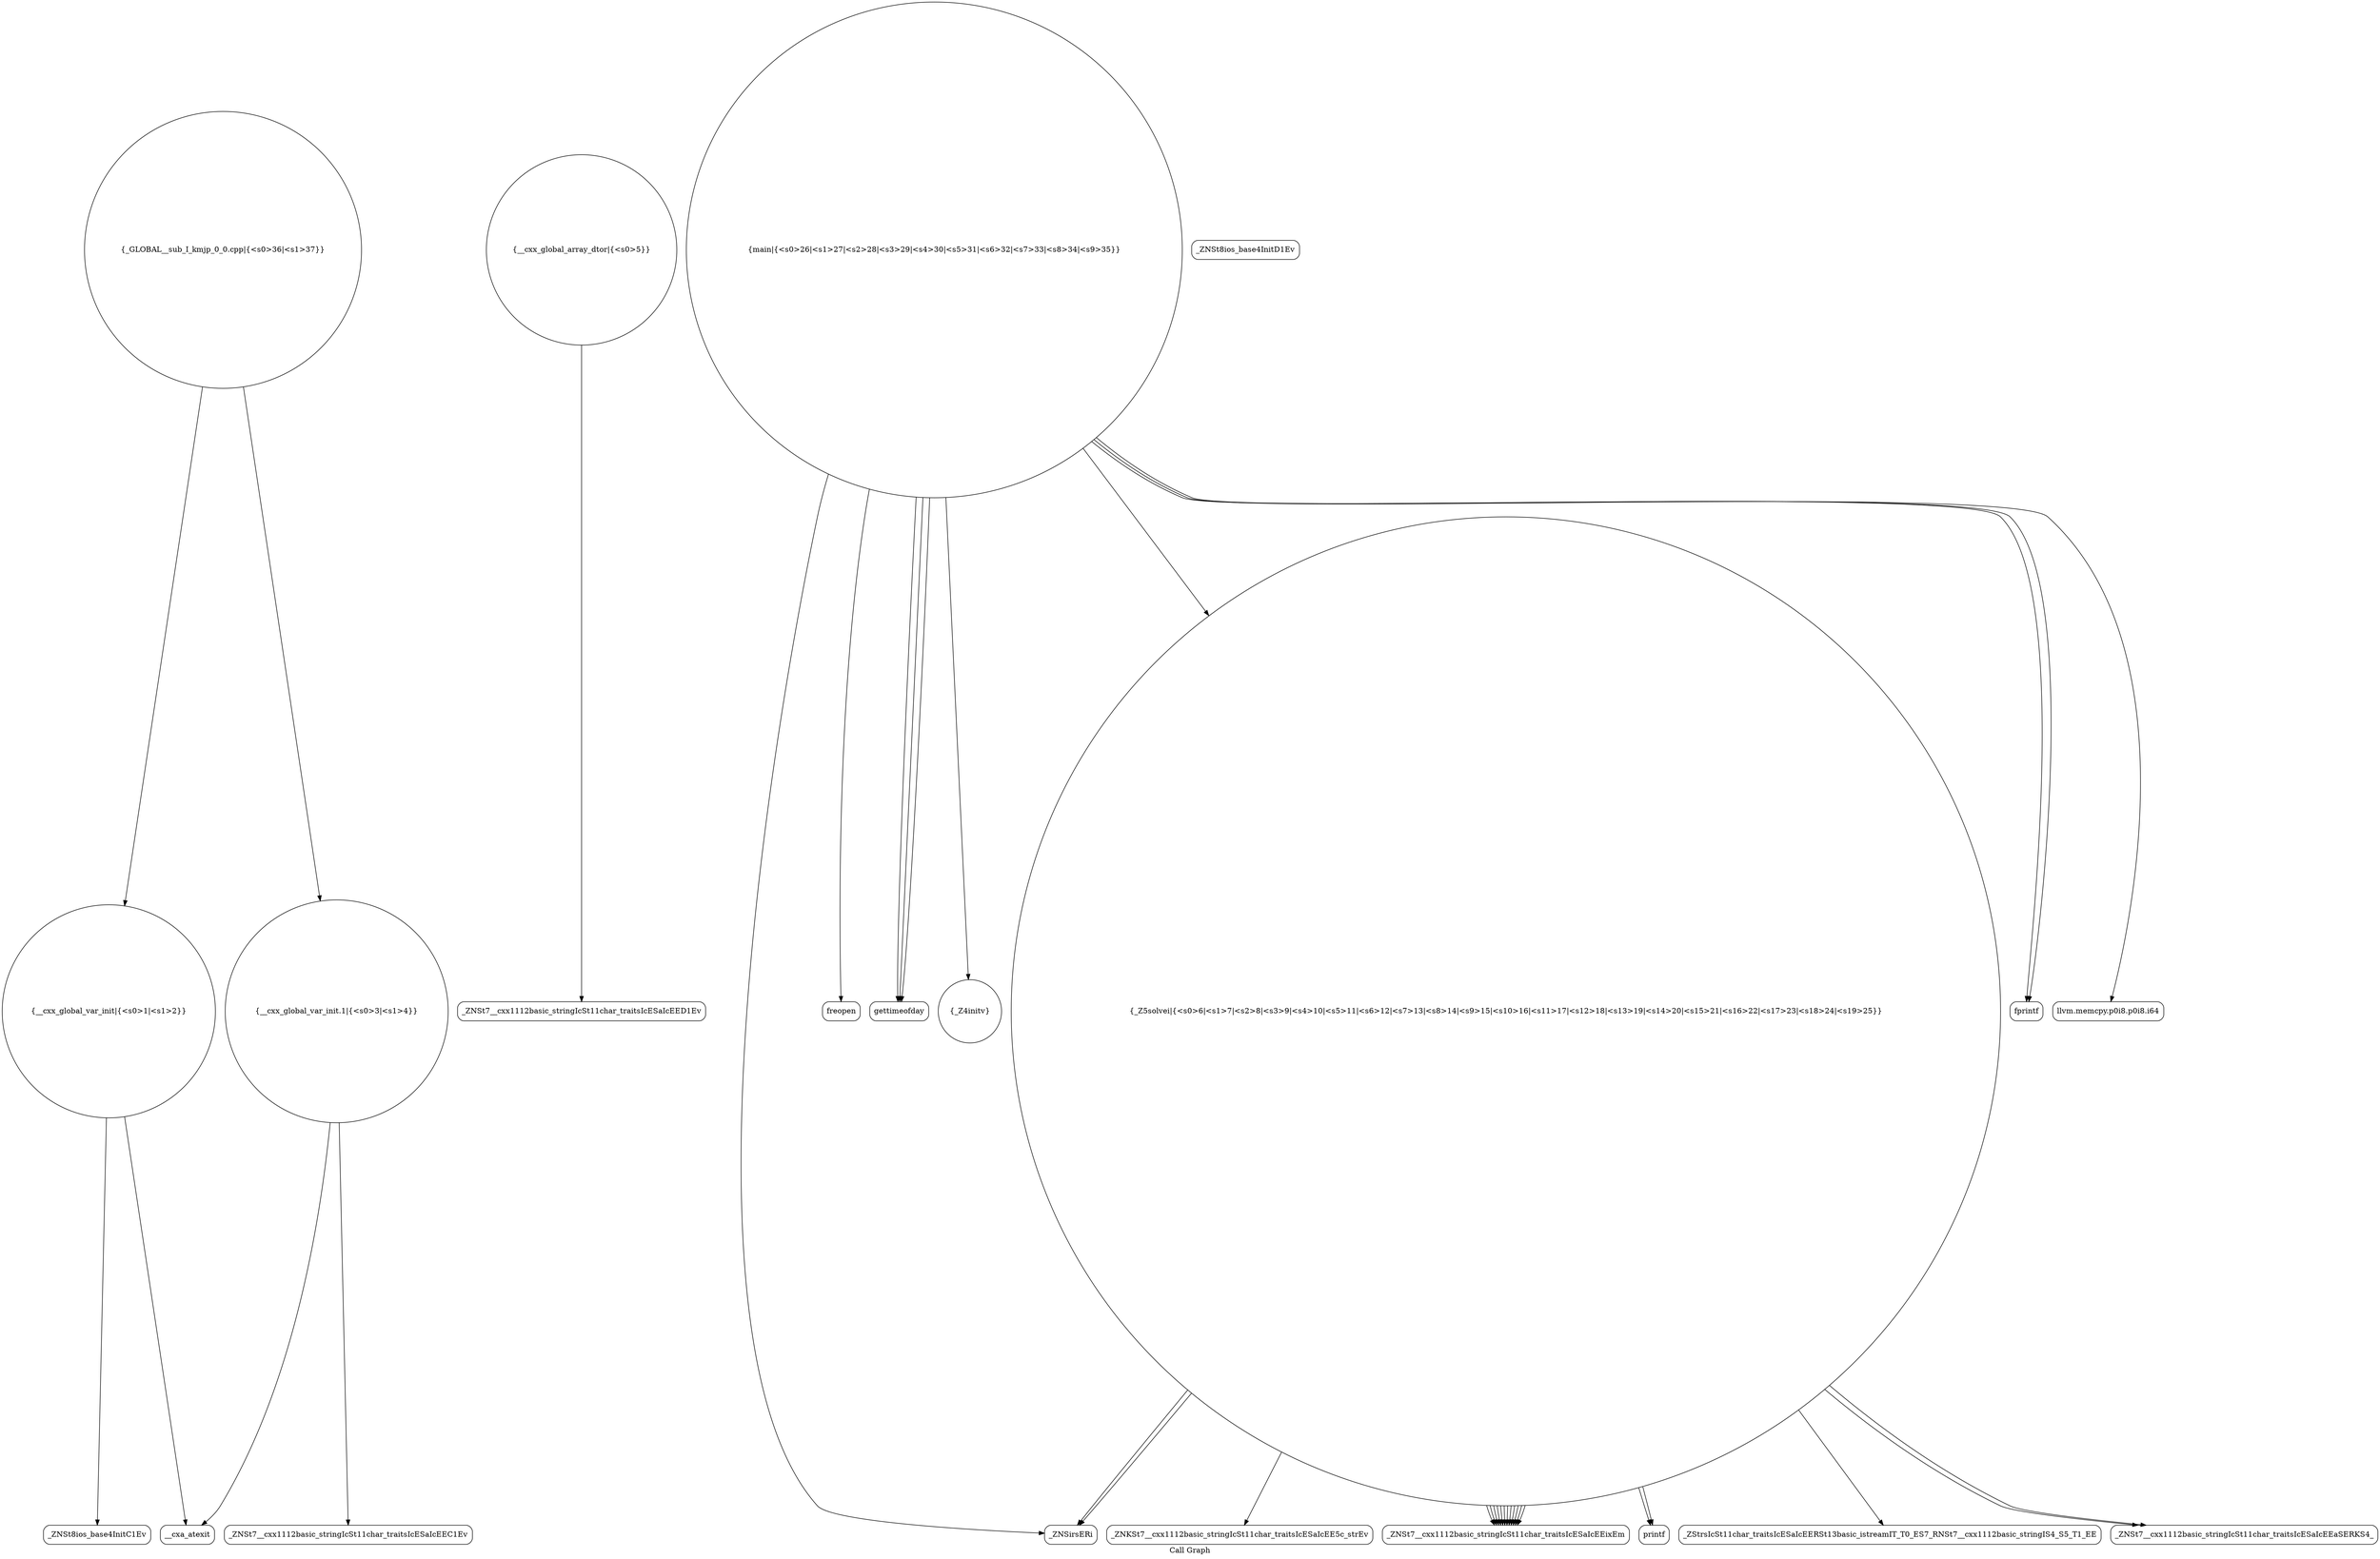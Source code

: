 digraph "Call Graph" {
	label="Call Graph";

	Node0x55ac199384a0 [shape=record,shape=circle,label="{__cxx_global_var_init|{<s0>1|<s1>2}}"];
	Node0x55ac199384a0:s0 -> Node0x55ac19938930[color=black];
	Node0x55ac199384a0:s1 -> Node0x55ac19938a30[color=black];
	Node0x55ac19938c30 [shape=record,shape=Mrecord,label="{_ZNSt7__cxx1112basic_stringIcSt11char_traitsIcESaIcEED1Ev}"];
	Node0x55ac19938fb0 [shape=record,shape=Mrecord,label="{_ZNKSt7__cxx1112basic_stringIcSt11char_traitsIcESaIcEE5c_strEv}"];
	Node0x55ac19939330 [shape=record,shape=circle,label="{_GLOBAL__sub_I_kmjp_0_0.cpp|{<s0>36|<s1>37}}"];
	Node0x55ac19939330:s0 -> Node0x55ac199384a0[color=black];
	Node0x55ac19939330:s1 -> Node0x55ac19938ab0[color=black];
	Node0x55ac199389b0 [shape=record,shape=Mrecord,label="{_ZNSt8ios_base4InitD1Ev}"];
	Node0x55ac19938d30 [shape=record,shape=Mrecord,label="{_ZNSirsERi}"];
	Node0x55ac199390b0 [shape=record,shape=circle,label="{main|{<s0>26|<s1>27|<s2>28|<s3>29|<s4>30|<s5>31|<s6>32|<s7>33|<s8>34|<s9>35}}"];
	Node0x55ac199390b0:s0 -> Node0x55ac19939130[color=black];
	Node0x55ac199390b0:s1 -> Node0x55ac199391b0[color=black];
	Node0x55ac199390b0:s2 -> Node0x55ac19938d30[color=black];
	Node0x55ac199390b0:s3 -> Node0x55ac19939030[color=black];
	Node0x55ac199390b0:s4 -> Node0x55ac199391b0[color=black];
	Node0x55ac199390b0:s5 -> Node0x55ac19938cb0[color=black];
	Node0x55ac199390b0:s6 -> Node0x55ac199391b0[color=black];
	Node0x55ac199390b0:s7 -> Node0x55ac19939230[color=black];
	Node0x55ac199390b0:s8 -> Node0x55ac199392b0[color=black];
	Node0x55ac199390b0:s9 -> Node0x55ac19939230[color=black];
	Node0x55ac19938ab0 [shape=record,shape=circle,label="{__cxx_global_var_init.1|{<s0>3|<s1>4}}"];
	Node0x55ac19938ab0:s0 -> Node0x55ac19938b30[color=black];
	Node0x55ac19938ab0:s1 -> Node0x55ac19938a30[color=black];
	Node0x55ac19938e30 [shape=record,shape=Mrecord,label="{_ZNSt7__cxx1112basic_stringIcSt11char_traitsIcESaIcEEixEm}"];
	Node0x55ac199391b0 [shape=record,shape=Mrecord,label="{gettimeofday}"];
	Node0x55ac19938bb0 [shape=record,shape=circle,label="{__cxx_global_array_dtor|{<s0>5}}"];
	Node0x55ac19938bb0:s0 -> Node0x55ac19938c30[color=black];
	Node0x55ac19938f30 [shape=record,shape=Mrecord,label="{printf}"];
	Node0x55ac199392b0 [shape=record,shape=Mrecord,label="{llvm.memcpy.p0i8.p0i8.i64}"];
	Node0x55ac19938930 [shape=record,shape=Mrecord,label="{_ZNSt8ios_base4InitC1Ev}"];
	Node0x55ac19938cb0 [shape=record,shape=circle,label="{_Z5solvei|{<s0>6|<s1>7|<s2>8|<s3>9|<s4>10|<s5>11|<s6>12|<s7>13|<s8>14|<s9>15|<s10>16|<s11>17|<s12>18|<s13>19|<s14>20|<s15>21|<s16>22|<s17>23|<s18>24|<s19>25}}"];
	Node0x55ac19938cb0:s0 -> Node0x55ac19938d30[color=black];
	Node0x55ac19938cb0:s1 -> Node0x55ac19938d30[color=black];
	Node0x55ac19938cb0:s2 -> Node0x55ac19938db0[color=black];
	Node0x55ac19938cb0:s3 -> Node0x55ac19938e30[color=black];
	Node0x55ac19938cb0:s4 -> Node0x55ac19938e30[color=black];
	Node0x55ac19938cb0:s5 -> Node0x55ac19938e30[color=black];
	Node0x55ac19938cb0:s6 -> Node0x55ac19938e30[color=black];
	Node0x55ac19938cb0:s7 -> Node0x55ac19938e30[color=black];
	Node0x55ac19938cb0:s8 -> Node0x55ac19938e30[color=black];
	Node0x55ac19938cb0:s9 -> Node0x55ac19938e30[color=black];
	Node0x55ac19938cb0:s10 -> Node0x55ac19938e30[color=black];
	Node0x55ac19938cb0:s11 -> Node0x55ac19938e30[color=black];
	Node0x55ac19938cb0:s12 -> Node0x55ac19938e30[color=black];
	Node0x55ac19938cb0:s13 -> Node0x55ac19938eb0[color=black];
	Node0x55ac19938cb0:s14 -> Node0x55ac19938e30[color=black];
	Node0x55ac19938cb0:s15 -> Node0x55ac19938e30[color=black];
	Node0x55ac19938cb0:s16 -> Node0x55ac19938eb0[color=black];
	Node0x55ac19938cb0:s17 -> Node0x55ac19938f30[color=black];
	Node0x55ac19938cb0:s18 -> Node0x55ac19938fb0[color=black];
	Node0x55ac19938cb0:s19 -> Node0x55ac19938f30[color=black];
	Node0x55ac19939030 [shape=record,shape=circle,label="{_Z4initv}"];
	Node0x55ac19938a30 [shape=record,shape=Mrecord,label="{__cxa_atexit}"];
	Node0x55ac19938db0 [shape=record,shape=Mrecord,label="{_ZStrsIcSt11char_traitsIcESaIcEERSt13basic_istreamIT_T0_ES7_RNSt7__cxx1112basic_stringIS4_S5_T1_EE}"];
	Node0x55ac19939130 [shape=record,shape=Mrecord,label="{freopen}"];
	Node0x55ac19938b30 [shape=record,shape=Mrecord,label="{_ZNSt7__cxx1112basic_stringIcSt11char_traitsIcESaIcEEC1Ev}"];
	Node0x55ac19938eb0 [shape=record,shape=Mrecord,label="{_ZNSt7__cxx1112basic_stringIcSt11char_traitsIcESaIcEEaSERKS4_}"];
	Node0x55ac19939230 [shape=record,shape=Mrecord,label="{fprintf}"];
}
